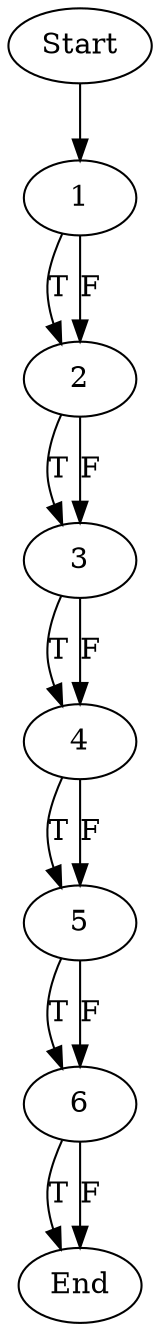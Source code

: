 digraph CFG {
"Start" -> "1"	 
"6" -> "End" [label = "T"];
"6" -> "End" [label = "F"];
"5" -> "6" [label = "T"];
"5" -> "6" [label = "F"];
"4" -> "5" [label = "T"];
"4" -> "5" [label = "F"];
"3" -> "4" [label = "T"];
"3" -> "4" [label = "F"];
"2" -> "3" [label = "T"];
"2" -> "3" [label = "F"];
"1" -> "2" [label = "T"];
"1" -> "2" [label = "F"];
}
